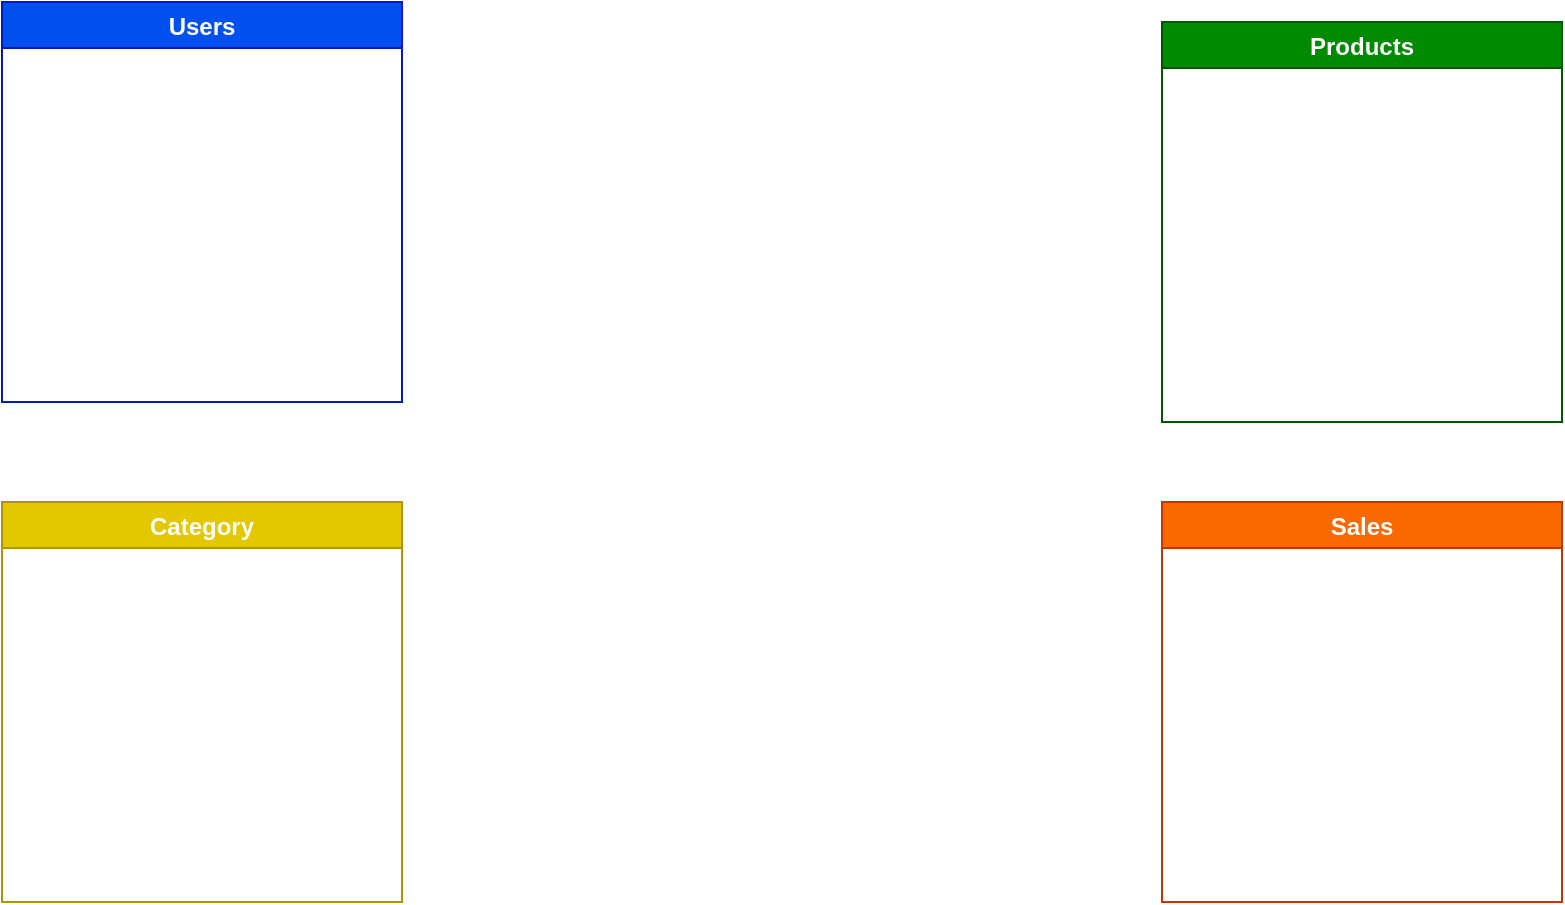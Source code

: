 <mxfile version="13.1.3">
    <diagram id="6hGFLwfOUW9BJ-s0fimq" name="Page-1">
        <mxGraphModel dx="1140" dy="440" grid="1" gridSize="10" guides="1" tooltips="1" connect="1" arrows="1" fold="1" page="1" pageScale="1" pageWidth="827" pageHeight="1169" math="0" shadow="0">
            <root>
                <mxCell id="0"/>
                <mxCell id="1" parent="0"/>
                <mxCell id="2" value="Products" style="swimlane;fillColor=#008a00;strokeColor=#005700;fontColor=#ffffff;labelBackgroundColor=none;labelBorderColor=none;gradientColor=none;swimlaneFillColor=none;" parent="1" vertex="1">
                    <mxGeometry x="600" y="60" width="200" height="200" as="geometry"/>
                </mxCell>
                <mxCell id="4" value="Users" style="swimlane;rounded=0;shadow=0;fillColor=#0050ef;strokeColor=#001DBC;fontColor=#ffffff;" parent="1" vertex="1">
                    <mxGeometry x="20" y="50" width="200" height="200" as="geometry"/>
                </mxCell>
                <mxCell id="5" value="Category" style="swimlane;fillColor=#e3c800;strokeColor=#B09500;fontColor=#ffffff;gradientColor=none;" parent="1" vertex="1">
                    <mxGeometry x="20" y="300" width="200" height="200" as="geometry"/>
                </mxCell>
                <mxCell id="8" value="Sales" style="swimlane;rounded=0;shadow=0;labelBackgroundColor=none;html=0;fillColor=#fa6800;strokeColor=#C73500;fontColor=#ffffff;" parent="1" vertex="1">
                    <mxGeometry x="600" y="300" width="200" height="200" as="geometry"/>
                </mxCell>
            </root>
        </mxGraphModel>
    </diagram>
</mxfile>